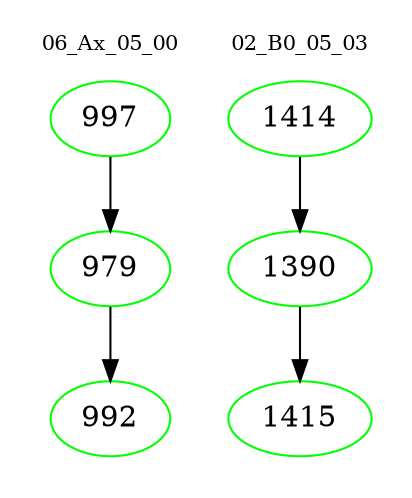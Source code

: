 digraph{
subgraph cluster_0 {
color = white
label = "06_Ax_05_00";
fontsize=10;
T0_997 [label="997", color="green"]
T0_997 -> T0_979 [color="black"]
T0_979 [label="979", color="green"]
T0_979 -> T0_992 [color="black"]
T0_992 [label="992", color="green"]
}
subgraph cluster_1 {
color = white
label = "02_B0_05_03";
fontsize=10;
T1_1414 [label="1414", color="green"]
T1_1414 -> T1_1390 [color="black"]
T1_1390 [label="1390", color="green"]
T1_1390 -> T1_1415 [color="black"]
T1_1415 [label="1415", color="green"]
}
}
